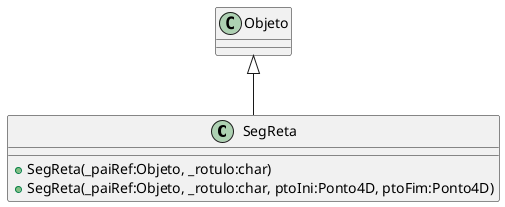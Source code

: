 @startuml
class SegReta {
    + SegReta(_paiRef:Objeto, _rotulo:char)
    + SegReta(_paiRef:Objeto, _rotulo:char, ptoIni:Ponto4D, ptoFim:Ponto4D)
}
Objeto <|-- SegReta
@enduml
